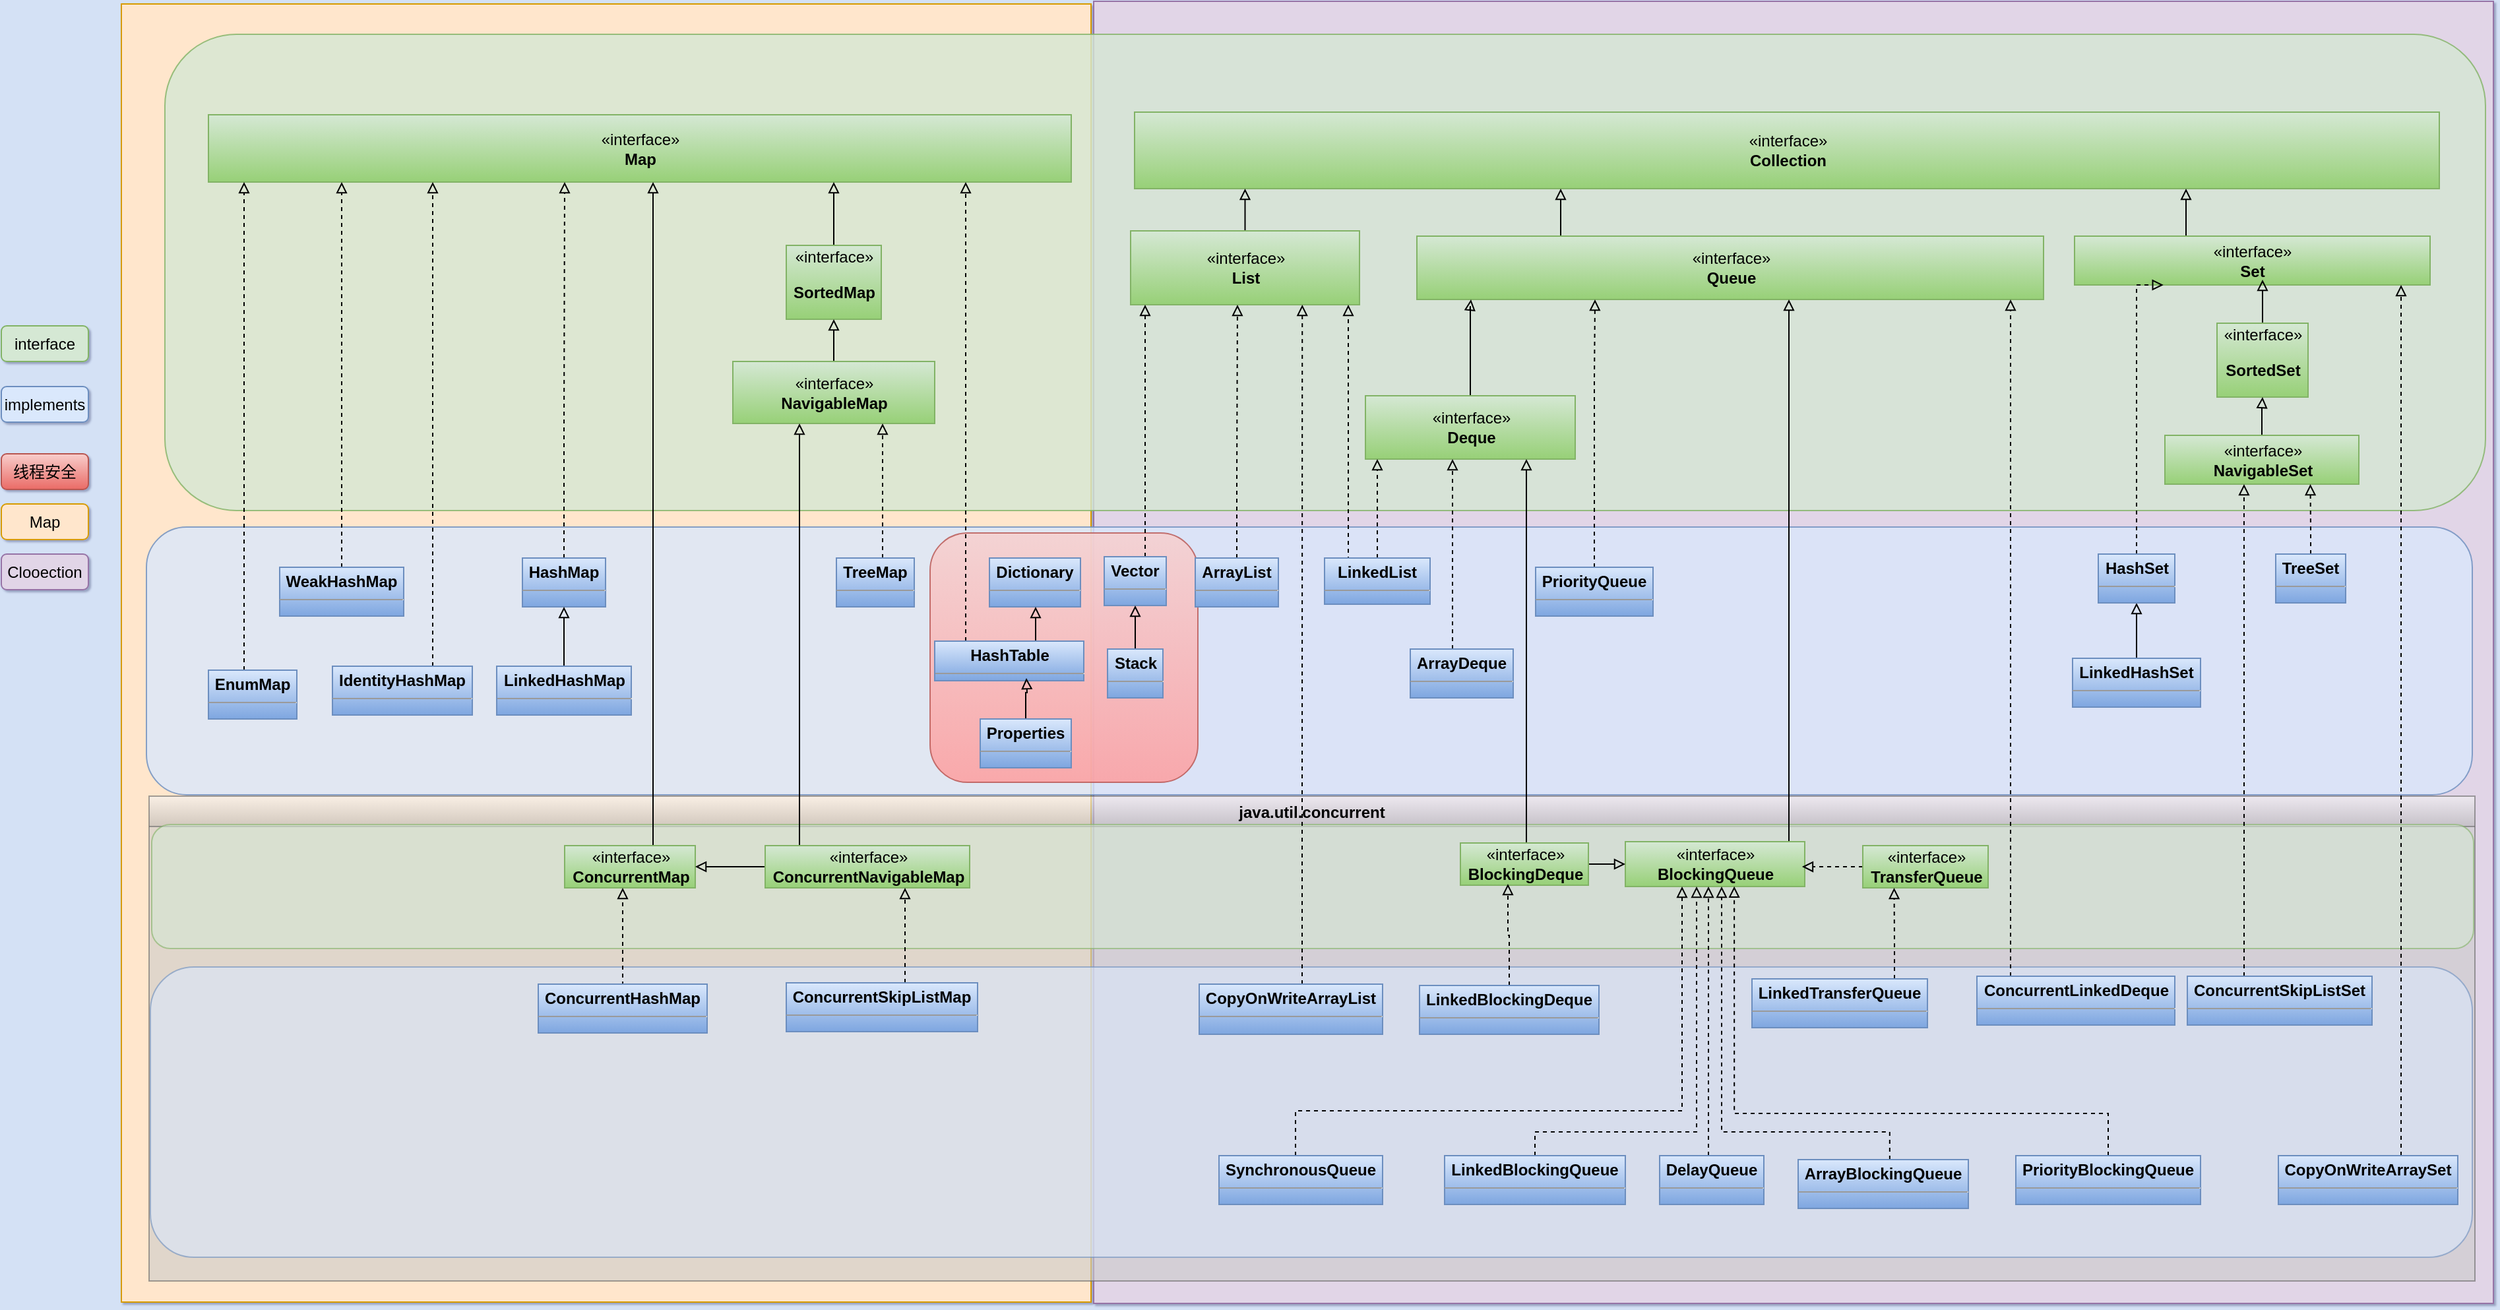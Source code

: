 <mxfile version="16.6.1" type="github"><diagram id="VrSSDM74dnKVVXML5b4d" name="Page-1"><mxGraphModel dx="3422" dy="1172" grid="0" gridSize="10" guides="1" tooltips="1" connect="1" arrows="1" fold="1" page="0" pageScale="1" pageWidth="827" pageHeight="1169" background="#D4E1F5" math="0" shadow="1"><root><mxCell id="0"/><mxCell id="1" parent="0"/><mxCell id="kZfI6gG1NEube_Pi-ytk-107" value="" style="rounded=0;whiteSpace=wrap;html=1;fillColor=#e1d5e7;strokeColor=#9673a6;" parent="1" vertex="1"><mxGeometry x="-898" y="-103" width="1061" height="987" as="geometry"/></mxCell><mxCell id="kZfI6gG1NEube_Pi-ytk-106" value="" style="rounded=0;whiteSpace=wrap;html=1;fillColor=#ffe6cc;strokeColor=#d79b00;" parent="1" vertex="1"><mxGeometry x="-1635" y="-101" width="735" height="984" as="geometry"/></mxCell><mxCell id="kZfI6gG1NEube_Pi-ytk-104" value="java.util.concurrent" style="swimlane;gradientColor=#b3b3b3;fillColor=#f5f5f5;strokeColor=#666666;swimlaneFillColor=#CCCCCC;opacity=60;" parent="1" vertex="1"><mxGeometry x="-1614" y="499.5" width="1763" height="367.5" as="geometry"/></mxCell><mxCell id="kZfI6gG1NEube_Pi-ytk-100" value="" style="rounded=1;whiteSpace=wrap;html=1;fillColor=#dae8fc;strokeColor=#6c8ebf;opacity=60;" parent="1" vertex="1"><mxGeometry x="-1613" y="629" width="1760" height="220" as="geometry"/></mxCell><mxCell id="kZfI6gG1NEube_Pi-ytk-96" value="" style="rounded=1;whiteSpace=wrap;html=1;fillColor=#dae8fc;strokeColor=#6c8ebf;opacity=80;" parent="1" vertex="1"><mxGeometry x="-1616" y="295.5" width="1763" height="203" as="geometry"/></mxCell><mxCell id="kZfI6gG1NEube_Pi-ytk-102" value="" style="rounded=1;whiteSpace=wrap;html=1;fillColor=#f8cecc;gradientColor=#FF9999;strokeColor=#b85450;opacity=80;" parent="1" vertex="1"><mxGeometry x="-1022" y="300" width="203" height="189" as="geometry"/></mxCell><mxCell id="kZfI6gG1NEube_Pi-ytk-99" value="" style="rounded=1;whiteSpace=wrap;html=1;fillColor=#d5e8d4;strokeColor=#82b366;opacity=60;" parent="1" vertex="1"><mxGeometry x="-1612" y="521" width="1760" height="94" as="geometry"/></mxCell><mxCell id="kZfI6gG1NEube_Pi-ytk-92" value="" style="rounded=1;whiteSpace=wrap;html=1;fillColor=#d5e8d4;strokeColor=#82b366;opacity=80;" parent="1" vertex="1"><mxGeometry x="-1602" y="-78" width="1759" height="361" as="geometry"/></mxCell><mxCell id="21BksYjA5v4trNzNnPNG-1" value="«interface»&lt;br&gt;&lt;b&gt;Collection&lt;br&gt;&lt;/b&gt;" style="html=1;fillColor=#d5e8d4;strokeColor=#82b366;gradientColor=#97d077;" parent="1" vertex="1"><mxGeometry x="-867" y="-19" width="989" height="58" as="geometry"/></mxCell><mxCell id="21BksYjA5v4trNzNnPNG-18" style="edgeStyle=orthogonalEdgeStyle;rounded=0;orthogonalLoop=1;jettySize=auto;html=1;fontFamily=Helvetica;fontColor=#007FFF;startArrow=none;startFill=0;endArrow=block;endFill=0;" parent="1" source="21BksYjA5v4trNzNnPNG-2" target="21BksYjA5v4trNzNnPNG-1" edge="1"><mxGeometry relative="1" as="geometry"><Array as="points"><mxPoint x="-783" y="63"/><mxPoint x="-783" y="63"/></Array></mxGeometry></mxCell><mxCell id="21BksYjA5v4trNzNnPNG-2" value="«interface»&lt;br&gt;&lt;b&gt;List&lt;br&gt;&lt;/b&gt;" style="html=1;fillColor=#d5e8d4;strokeColor=#82b366;gradientColor=#97d077;" parent="1" vertex="1"><mxGeometry x="-870" y="71" width="173.5" height="56" as="geometry"/></mxCell><mxCell id="21BksYjA5v4trNzNnPNG-17" style="edgeStyle=orthogonalEdgeStyle;rounded=0;orthogonalLoop=1;jettySize=auto;html=1;exitX=0.5;exitY=0;exitDx=0;exitDy=0;fontFamily=Helvetica;fontColor=#007FFF;startArrow=none;startFill=0;endArrow=block;endFill=0;" parent="1" source="21BksYjA5v4trNzNnPNG-3" target="21BksYjA5v4trNzNnPNG-1" edge="1"><mxGeometry relative="1" as="geometry"><mxPoint x="-490.818" y="37.364" as="targetPoint"/><Array as="points"><mxPoint x="-544" y="65"/><mxPoint x="-544" y="65"/></Array></mxGeometry></mxCell><mxCell id="21BksYjA5v4trNzNnPNG-3" value="«interface»&lt;br&gt;&lt;b&gt;Queue&lt;br&gt;&lt;/b&gt;" style="html=1;fillColor=#d5e8d4;strokeColor=#82b366;gradientColor=#97d077;" parent="1" vertex="1"><mxGeometry x="-653" y="75" width="475" height="48" as="geometry"/></mxCell><mxCell id="21BksYjA5v4trNzNnPNG-50" style="edgeStyle=orthogonalEdgeStyle;rounded=0;orthogonalLoop=1;jettySize=auto;html=1;fontFamily=Helvetica;fontColor=#007FFF;startArrow=none;startFill=0;endArrow=block;endFill=0;" parent="1" source="21BksYjA5v4trNzNnPNG-4" target="21BksYjA5v4trNzNnPNG-1" edge="1"><mxGeometry relative="1" as="geometry"><mxPoint x="-284" y="55.545" as="targetPoint"/><Array as="points"><mxPoint x="-70" y="54"/><mxPoint x="-70" y="54"/></Array></mxGeometry></mxCell><mxCell id="21BksYjA5v4trNzNnPNG-4" value="«interface»&lt;br&gt;&lt;b&gt;Set&lt;br&gt;&lt;/b&gt;" style="html=1;fillColor=#d5e8d4;strokeColor=#82b366;gradientColor=#97d077;" parent="1" vertex="1"><mxGeometry x="-154.5" y="75" width="269.5" height="37" as="geometry"/></mxCell><mxCell id="kZfI6gG1NEube_Pi-ytk-40" style="edgeStyle=orthogonalEdgeStyle;rounded=0;orthogonalLoop=1;jettySize=auto;html=1;endArrow=block;endFill=0;" parent="1" source="21BksYjA5v4trNzNnPNG-6" edge="1"><mxGeometry relative="1" as="geometry"><mxPoint x="-12" y="108" as="targetPoint"/><Array as="points"/></mxGeometry></mxCell><mxCell id="21BksYjA5v4trNzNnPNG-6" value="«interface»&lt;br&gt;&lt;pre style=&quot;font-size: 9pt&quot;&gt;&lt;font face=&quot;Helvetica&quot;&gt;&lt;b&gt;SortedSet&lt;/b&gt;&lt;/font&gt;&lt;/pre&gt;" style="html=1;fillColor=#d5e8d4;strokeColor=#82b366;gradientColor=#97d077;" parent="1" vertex="1"><mxGeometry x="-46.5" y="141" width="69" height="56" as="geometry"/></mxCell><mxCell id="21BksYjA5v4trNzNnPNG-19" style="edgeStyle=orthogonalEdgeStyle;rounded=0;orthogonalLoop=1;jettySize=auto;html=1;fontFamily=Helvetica;fontColor=#007FFF;startArrow=none;startFill=0;endArrow=block;endFill=0;" parent="1" source="21BksYjA5v4trNzNnPNG-7" target="21BksYjA5v4trNzNnPNG-6" edge="1"><mxGeometry relative="1" as="geometry"><mxPoint x="-14.5" y="268" as="targetPoint"/></mxGeometry></mxCell><mxCell id="21BksYjA5v4trNzNnPNG-7" value="«interface»&lt;br&gt;&lt;b&gt;NavigableSet&lt;/b&gt;" style="html=1;fillColor=#d5e8d4;strokeColor=#82b366;gradientColor=#97d077;" parent="1" vertex="1"><mxGeometry x="-86" y="226" width="147" height="37" as="geometry"/></mxCell><mxCell id="kZfI6gG1NEube_Pi-ytk-41" style="edgeStyle=orthogonalEdgeStyle;rounded=0;orthogonalLoop=1;jettySize=auto;html=1;endArrow=block;endFill=0;" parent="1" source="21BksYjA5v4trNzNnPNG-20" target="21BksYjA5v4trNzNnPNG-3" edge="1"><mxGeometry relative="1" as="geometry"><Array as="points"><mxPoint x="-612" y="128"/><mxPoint x="-612" y="128"/></Array></mxGeometry></mxCell><mxCell id="21BksYjA5v4trNzNnPNG-20" value="«interface»&lt;br&gt;&lt;b&gt;Deque&lt;/b&gt;" style="html=1;fillColor=#d5e8d4;strokeColor=#82b366;gradientColor=#97d077;" parent="1" vertex="1"><mxGeometry x="-692" y="196" width="159" height="48" as="geometry"/></mxCell><mxCell id="kZfI6gG1NEube_Pi-ytk-67" style="edgeStyle=orthogonalEdgeStyle;rounded=0;orthogonalLoop=1;jettySize=auto;html=1;endArrow=block;endFill=0;" parent="1" source="21BksYjA5v4trNzNnPNG-21" target="21BksYjA5v4trNzNnPNG-3" edge="1"><mxGeometry relative="1" as="geometry"><Array as="points"><mxPoint x="-371" y="231"/><mxPoint x="-371" y="231"/></Array></mxGeometry></mxCell><mxCell id="21BksYjA5v4trNzNnPNG-21" value="«interface»&lt;br&gt;&lt;b&gt;BlockingQueue&lt;/b&gt;" style="html=1;fillColor=#d5e8d4;strokeColor=#82b366;gradientColor=#97d077;" parent="1" vertex="1"><mxGeometry x="-495" y="534" width="136" height="34" as="geometry"/></mxCell><mxCell id="kZfI6gG1NEube_Pi-ytk-98" style="edgeStyle=orthogonalEdgeStyle;rounded=0;orthogonalLoop=1;jettySize=auto;html=1;dashed=1;endArrow=block;endFill=0;entryX=0.985;entryY=0.559;entryDx=0;entryDy=0;entryPerimeter=0;" parent="1" source="21BksYjA5v4trNzNnPNG-25" target="21BksYjA5v4trNzNnPNG-21" edge="1"><mxGeometry relative="1" as="geometry"><mxPoint x="-361" y="543" as="targetPoint"/><Array as="points"><mxPoint x="-327" y="553"/><mxPoint x="-327" y="553"/></Array></mxGeometry></mxCell><mxCell id="21BksYjA5v4trNzNnPNG-25" value="«interface»&lt;br&gt;&lt;b&gt;TransferQueue&lt;/b&gt;" style="html=1;fillColor=#d5e8d4;strokeColor=#82b366;gradientColor=#97d077;" parent="1" vertex="1"><mxGeometry x="-315" y="537" width="95" height="32" as="geometry"/></mxCell><mxCell id="kZfI6gG1NEube_Pi-ytk-38" style="edgeStyle=orthogonalEdgeStyle;rounded=0;orthogonalLoop=1;jettySize=auto;html=1;endArrow=block;endFill=0;exitX=0.5;exitY=0;exitDx=0;exitDy=0;" parent="1" source="21BksYjA5v4trNzNnPNG-27" target="21BksYjA5v4trNzNnPNG-20" edge="1"><mxGeometry relative="1" as="geometry"><Array as="points"><mxPoint x="-570" y="392"/><mxPoint x="-570" y="392"/></Array></mxGeometry></mxCell><mxCell id="kZfI6gG1NEube_Pi-ytk-57" style="edgeStyle=orthogonalEdgeStyle;rounded=0;orthogonalLoop=1;jettySize=auto;html=1;entryX=0;entryY=0.5;entryDx=0;entryDy=0;endArrow=block;endFill=0;" parent="1" source="21BksYjA5v4trNzNnPNG-27" target="21BksYjA5v4trNzNnPNG-21" edge="1"><mxGeometry relative="1" as="geometry"/></mxCell><mxCell id="21BksYjA5v4trNzNnPNG-27" value="«interface»&lt;br&gt;&lt;b&gt;BlockingDeque&lt;/b&gt;" style="html=1;fillColor=#d5e8d4;strokeColor=#82b366;gradientColor=#97d077;" parent="1" vertex="1"><mxGeometry x="-620" y="535" width="97" height="32" as="geometry"/></mxCell><mxCell id="21BksYjA5v4trNzNnPNG-30" value="«interface»&lt;br&gt;&lt;b&gt;Map&lt;br&gt;&lt;/b&gt;" style="html=1;fillColor=#d5e8d4;strokeColor=#82b366;gradientColor=#97d077;" parent="1" vertex="1"><mxGeometry x="-1569" y="-17" width="654" height="51" as="geometry"/></mxCell><mxCell id="21BksYjA5v4trNzNnPNG-34" style="edgeStyle=orthogonalEdgeStyle;rounded=0;orthogonalLoop=1;jettySize=auto;html=1;fontFamily=Helvetica;fontColor=#007FFF;startArrow=none;startFill=0;endArrow=block;endFill=0;" parent="1" source="21BksYjA5v4trNzNnPNG-31" target="21BksYjA5v4trNzNnPNG-30" edge="1"><mxGeometry relative="1" as="geometry"><mxPoint x="-1143" y="57" as="targetPoint"/><Array as="points"><mxPoint x="-1095" y="70"/><mxPoint x="-1095" y="70"/></Array></mxGeometry></mxCell><mxCell id="21BksYjA5v4trNzNnPNG-31" value="«interface»&lt;br&gt;&lt;pre style=&quot;font-size: 9pt&quot;&gt;&lt;font face=&quot;Helvetica&quot;&gt;&lt;b&gt;SortedMap&lt;/b&gt;&lt;/font&gt;&lt;/pre&gt;" style="html=1;fillColor=#d5e8d4;strokeColor=#82b366;gradientColor=#97d077;" parent="1" vertex="1"><mxGeometry x="-1131" y="82" width="72" height="56" as="geometry"/></mxCell><mxCell id="21BksYjA5v4trNzNnPNG-32" style="edgeStyle=orthogonalEdgeStyle;rounded=0;orthogonalLoop=1;jettySize=auto;html=1;fontFamily=Helvetica;fontColor=#007FFF;startArrow=none;startFill=0;endArrow=block;endFill=0;" parent="1" source="21BksYjA5v4trNzNnPNG-33" target="21BksYjA5v4trNzNnPNG-31" edge="1"><mxGeometry relative="1" as="geometry"><mxPoint x="-1054" y="140" as="targetPoint"/></mxGeometry></mxCell><mxCell id="21BksYjA5v4trNzNnPNG-33" value="«interface»&lt;br&gt;&lt;b&gt;NavigableMap&lt;/b&gt;" style="html=1;fillColor=#d5e8d4;strokeColor=#82b366;gradientColor=#97d077;" parent="1" vertex="1"><mxGeometry x="-1171.5" y="170" width="153" height="47" as="geometry"/></mxCell><mxCell id="kZfI6gG1NEube_Pi-ytk-36" style="edgeStyle=orthogonalEdgeStyle;rounded=0;orthogonalLoop=1;jettySize=auto;html=1;endArrow=block;endFill=0;" parent="1" source="21BksYjA5v4trNzNnPNG-35" target="21BksYjA5v4trNzNnPNG-30" edge="1"><mxGeometry relative="1" as="geometry"><Array as="points"><mxPoint x="-1232" y="292"/><mxPoint x="-1232" y="292"/></Array></mxGeometry></mxCell><mxCell id="21BksYjA5v4trNzNnPNG-35" value="«interface»&lt;br&gt;&lt;b&gt;ConcurrentMap&lt;/b&gt;" style="html=1;fillColor=#d5e8d4;strokeColor=#82b366;gradientColor=#97d077;" parent="1" vertex="1"><mxGeometry x="-1299" y="537" width="99" height="32" as="geometry"/></mxCell><mxCell id="21BksYjA5v4trNzNnPNG-38" style="edgeStyle=orthogonalEdgeStyle;rounded=0;orthogonalLoop=1;jettySize=auto;html=1;fontFamily=Helvetica;fontColor=#007FFF;startArrow=none;startFill=0;endArrow=block;endFill=0;" parent="1" source="21BksYjA5v4trNzNnPNG-36" target="21BksYjA5v4trNzNnPNG-35" edge="1"><mxGeometry relative="1" as="geometry"/></mxCell><mxCell id="21BksYjA5v4trNzNnPNG-42" style="edgeStyle=orthogonalEdgeStyle;rounded=0;orthogonalLoop=1;jettySize=auto;html=1;fontFamily=Helvetica;fontColor=#007FFF;startArrow=none;startFill=0;endArrow=block;endFill=0;" parent="1" source="21BksYjA5v4trNzNnPNG-36" target="21BksYjA5v4trNzNnPNG-33" edge="1"><mxGeometry relative="1" as="geometry"><mxPoint x="-1139" y="466" as="targetPoint"/><Array as="points"><mxPoint x="-1121" y="378"/><mxPoint x="-1121" y="378"/></Array></mxGeometry></mxCell><mxCell id="21BksYjA5v4trNzNnPNG-36" value="«interface»&lt;br&gt;&lt;b&gt;ConcurrentNavigableMap&lt;/b&gt;" style="html=1;fillColor=#d5e8d4;strokeColor=#82b366;gradientColor=#97d077;" parent="1" vertex="1"><mxGeometry x="-1147" y="537" width="155" height="32" as="geometry"/></mxCell><mxCell id="21BksYjA5v4trNzNnPNG-44" value="interface" style="rounded=1;whiteSpace=wrap;html=1;labelBackgroundColor=none;fontFamily=Helvetica;fillColor=#d5e8d4;strokeColor=#82b366;" parent="1" vertex="1"><mxGeometry x="-1726" y="143" width="66" height="27" as="geometry"/></mxCell><mxCell id="21BksYjA5v4trNzNnPNG-54" style="edgeStyle=orthogonalEdgeStyle;rounded=0;orthogonalLoop=1;jettySize=auto;html=1;fontFamily=Helvetica;fontColor=#007FFF;startArrow=none;startFill=0;endArrow=block;endFill=0;dashed=1;entryX=0.75;entryY=1;entryDx=0;entryDy=0;" parent="1" source="21BksYjA5v4trNzNnPNG-47" target="21BksYjA5v4trNzNnPNG-7" edge="1"><mxGeometry relative="1" as="geometry"><mxPoint x="27" y="285" as="targetPoint"/><Array as="points"><mxPoint x="24" y="298"/><mxPoint x="24" y="298"/></Array></mxGeometry></mxCell><mxCell id="21BksYjA5v4trNzNnPNG-47" value="&lt;p style=&quot;margin: 0px ; margin-top: 4px ; text-align: center&quot;&gt;&lt;b&gt;TreeSet&lt;/b&gt;&lt;/p&gt;&lt;hr size=&quot;1&quot;&gt;&lt;div style=&quot;height: 2px&quot;&gt;&lt;/div&gt;" style="verticalAlign=top;align=left;overflow=fill;fontSize=12;fontFamily=Helvetica;html=1;labelBackgroundColor=none;fillColor=#dae8fc;gradientColor=#7ea6e0;strokeColor=#6c8ebf;" parent="1" vertex="1"><mxGeometry x="-2" y="316" width="53" height="37" as="geometry"/></mxCell><mxCell id="21BksYjA5v4trNzNnPNG-48" value="implements" style="rounded=1;whiteSpace=wrap;html=1;labelBackgroundColor=none;fontFamily=Helvetica;fillColor=#dae8fc;strokeColor=#6c8ebf;" parent="1" vertex="1"><mxGeometry x="-1726" y="189" width="66" height="27" as="geometry"/></mxCell><mxCell id="21BksYjA5v4trNzNnPNG-57" style="edgeStyle=orthogonalEdgeStyle;rounded=0;orthogonalLoop=1;jettySize=auto;html=1;entryX=0.5;entryY=1;entryDx=0;entryDy=0;fontFamily=Helvetica;fontColor=#007FFF;startArrow=none;startFill=0;endArrow=block;endFill=0;" parent="1" source="21BksYjA5v4trNzNnPNG-52" target="21BksYjA5v4trNzNnPNG-53" edge="1"><mxGeometry relative="1" as="geometry"/></mxCell><mxCell id="21BksYjA5v4trNzNnPNG-52" value="&lt;p style=&quot;margin: 0px ; margin-top: 4px ; text-align: center&quot;&gt;&lt;b&gt;LinkedHashSet&lt;/b&gt;&lt;br&gt;&lt;/p&gt;&lt;hr size=&quot;1&quot;&gt;&lt;div style=&quot;height: 2px&quot;&gt;&lt;/div&gt;" style="verticalAlign=top;align=left;overflow=fill;fontSize=12;fontFamily=Helvetica;html=1;labelBackgroundColor=none;fillColor=#dae8fc;gradientColor=#7ea6e0;strokeColor=#6c8ebf;" parent="1" vertex="1"><mxGeometry x="-156" y="395" width="97" height="37" as="geometry"/></mxCell><mxCell id="21BksYjA5v4trNzNnPNG-55" style="edgeStyle=orthogonalEdgeStyle;rounded=0;orthogonalLoop=1;jettySize=auto;html=1;entryX=0.25;entryY=1;entryDx=0;entryDy=0;fontFamily=Helvetica;fontColor=#007FFF;startArrow=none;startFill=0;endArrow=block;endFill=0;dashed=1;" parent="1" source="21BksYjA5v4trNzNnPNG-53" target="21BksYjA5v4trNzNnPNG-4" edge="1"><mxGeometry relative="1" as="geometry"><Array as="points"><mxPoint x="-107" y="112"/></Array></mxGeometry></mxCell><mxCell id="21BksYjA5v4trNzNnPNG-53" value="&lt;p style=&quot;margin: 0px ; margin-top: 4px ; text-align: center&quot;&gt;&lt;b&gt;HashSet&lt;/b&gt;&lt;/p&gt;&lt;hr size=&quot;1&quot;&gt;&lt;div style=&quot;height: 2px&quot;&gt;&lt;/div&gt;" style="verticalAlign=top;align=left;overflow=fill;fontSize=12;fontFamily=Helvetica;html=1;labelBackgroundColor=none;fillColor=#dae8fc;gradientColor=#7ea6e0;strokeColor=#6c8ebf;" parent="1" vertex="1"><mxGeometry x="-136.5" y="316" width="58" height="37" as="geometry"/></mxCell><mxCell id="kZfI6gG1NEube_Pi-ytk-1" style="edgeStyle=orthogonalEdgeStyle;rounded=0;orthogonalLoop=1;jettySize=auto;html=1;endArrow=block;endFill=0;dashed=1;" parent="1" source="21BksYjA5v4trNzNnPNG-58" target="21BksYjA5v4trNzNnPNG-2" edge="1"><mxGeometry relative="1" as="geometry"><mxPoint x="-774" y="197" as="targetPoint"/><Array as="points"><mxPoint x="-789" y="262"/><mxPoint x="-789" y="262"/></Array></mxGeometry></mxCell><mxCell id="21BksYjA5v4trNzNnPNG-58" value="&lt;p style=&quot;margin: 0px ; margin-top: 4px ; text-align: center&quot;&gt;&lt;b&gt;ArrayList&lt;/b&gt;&lt;/p&gt;&lt;hr size=&quot;1&quot;&gt;&lt;div style=&quot;height: 2px&quot;&gt;&lt;/div&gt;" style="verticalAlign=top;align=left;overflow=fill;fontSize=12;fontFamily=Helvetica;html=1;labelBackgroundColor=none;fillColor=#dae8fc;gradientColor=#7ea6e0;strokeColor=#6c8ebf;" parent="1" vertex="1"><mxGeometry x="-821" y="319" width="63" height="37" as="geometry"/></mxCell><mxCell id="kZfI6gG1NEube_Pi-ytk-2" style="edgeStyle=orthogonalEdgeStyle;rounded=0;orthogonalLoop=1;jettySize=auto;html=1;dashed=1;endArrow=block;endFill=0;exitX=0.25;exitY=0;exitDx=0;exitDy=0;" parent="1" source="21BksYjA5v4trNzNnPNG-59" target="21BksYjA5v4trNzNnPNG-2" edge="1"><mxGeometry relative="1" as="geometry"><Array as="points"><mxPoint x="-705" y="228"/><mxPoint x="-705" y="228"/></Array></mxGeometry></mxCell><mxCell id="kZfI6gG1NEube_Pi-ytk-3" style="edgeStyle=orthogonalEdgeStyle;rounded=0;orthogonalLoop=1;jettySize=auto;html=1;dashed=1;endArrow=block;endFill=0;" parent="1" source="21BksYjA5v4trNzNnPNG-59" target="21BksYjA5v4trNzNnPNG-20" edge="1"><mxGeometry relative="1" as="geometry"><Array as="points"><mxPoint x="-670" y="325"/><mxPoint x="-670" y="325"/></Array></mxGeometry></mxCell><mxCell id="21BksYjA5v4trNzNnPNG-59" value="&lt;p style=&quot;margin: 0px ; margin-top: 4px ; text-align: center&quot;&gt;&lt;b&gt;LinkedList&lt;/b&gt;&lt;/p&gt;&lt;hr size=&quot;1&quot;&gt;&lt;div style=&quot;height: 2px&quot;&gt;&lt;/div&gt;" style="verticalAlign=top;align=left;overflow=fill;fontSize=12;fontFamily=Helvetica;html=1;labelBackgroundColor=none;fillColor=#dae8fc;gradientColor=#7ea6e0;strokeColor=#6c8ebf;" parent="1" vertex="1"><mxGeometry x="-723" y="319" width="80" height="35" as="geometry"/></mxCell><mxCell id="kZfI6gG1NEube_Pi-ytk-37" style="edgeStyle=orthogonalEdgeStyle;rounded=0;orthogonalLoop=1;jettySize=auto;html=1;endArrow=block;endFill=0;dashed=1;" parent="1" source="kZfI6gG1NEube_Pi-ytk-4" target="21BksYjA5v4trNzNnPNG-20" edge="1"><mxGeometry relative="1" as="geometry"><Array as="points"><mxPoint x="-626" y="347"/><mxPoint x="-626" y="347"/></Array></mxGeometry></mxCell><mxCell id="kZfI6gG1NEube_Pi-ytk-4" value="&lt;p style=&quot;margin: 0px ; margin-top: 4px ; text-align: center&quot;&gt;&lt;b&gt;ArrayDeque&lt;/b&gt;&lt;/p&gt;&lt;hr size=&quot;1&quot;&gt;&lt;div style=&quot;height: 2px&quot;&gt;&lt;/div&gt;" style="verticalAlign=top;align=left;overflow=fill;fontSize=12;fontFamily=Helvetica;html=1;labelBackgroundColor=none;fillColor=#dae8fc;gradientColor=#7ea6e0;strokeColor=#6c8ebf;" parent="1" vertex="1"><mxGeometry x="-658" y="388" width="78" height="37" as="geometry"/></mxCell><mxCell id="kZfI6gG1NEube_Pi-ytk-42" style="edgeStyle=orthogonalEdgeStyle;rounded=0;orthogonalLoop=1;jettySize=auto;html=1;endArrow=block;endFill=0;dashed=1;" parent="1" source="kZfI6gG1NEube_Pi-ytk-5" target="21BksYjA5v4trNzNnPNG-3" edge="1"><mxGeometry relative="1" as="geometry"><mxPoint x="-495" y="302" as="targetPoint"/><Array as="points"><mxPoint x="-518" y="184"/><mxPoint x="-518" y="184"/></Array></mxGeometry></mxCell><mxCell id="kZfI6gG1NEube_Pi-ytk-5" value="&lt;p style=&quot;margin: 0px ; margin-top: 4px ; text-align: center&quot;&gt;&lt;b&gt;PriorityQueue&lt;/b&gt;&lt;br&gt;&lt;/p&gt;&lt;hr size=&quot;1&quot;&gt;&lt;div style=&quot;height: 2px&quot;&gt;&lt;/div&gt;" style="verticalAlign=top;align=left;overflow=fill;fontSize=12;fontFamily=Helvetica;html=1;labelBackgroundColor=none;fillColor=#dae8fc;gradientColor=#7ea6e0;strokeColor=#6c8ebf;" parent="1" vertex="1"><mxGeometry x="-563" y="326" width="89" height="37" as="geometry"/></mxCell><mxCell id="kZfI6gG1NEube_Pi-ytk-18" style="edgeStyle=orthogonalEdgeStyle;rounded=0;orthogonalLoop=1;jettySize=auto;html=1;dashed=1;endArrow=block;endFill=0;" parent="1" source="kZfI6gG1NEube_Pi-ytk-8" target="21BksYjA5v4trNzNnPNG-30" edge="1"><mxGeometry relative="1" as="geometry"><Array as="points"><mxPoint x="-1299" y="223"/><mxPoint x="-1299" y="223"/></Array></mxGeometry></mxCell><mxCell id="kZfI6gG1NEube_Pi-ytk-8" value="&lt;p style=&quot;margin: 0px ; margin-top: 4px ; text-align: center&quot;&gt;&lt;b&gt;HashMap&lt;/b&gt;&lt;/p&gt;&lt;hr size=&quot;1&quot;&gt;&lt;div style=&quot;height: 2px&quot;&gt;&lt;/div&gt;" style="verticalAlign=top;align=left;overflow=fill;fontSize=12;fontFamily=Helvetica;html=1;labelBackgroundColor=none;fillColor=#dae8fc;gradientColor=#7ea6e0;strokeColor=#6c8ebf;" parent="1" vertex="1"><mxGeometry x="-1331" y="319" width="63" height="37" as="geometry"/></mxCell><mxCell id="kZfI6gG1NEube_Pi-ytk-13" style="edgeStyle=orthogonalEdgeStyle;rounded=0;orthogonalLoop=1;jettySize=auto;html=1;endArrow=block;endFill=0;dashed=1;" parent="1" source="kZfI6gG1NEube_Pi-ytk-9" target="21BksYjA5v4trNzNnPNG-33" edge="1"><mxGeometry relative="1" as="geometry"><Array as="points"><mxPoint x="-1058" y="290"/><mxPoint x="-1058" y="290"/></Array></mxGeometry></mxCell><mxCell id="kZfI6gG1NEube_Pi-ytk-9" value="&lt;p style=&quot;margin: 0px ; margin-top: 4px ; text-align: center&quot;&gt;&lt;b&gt;TreeMap&lt;/b&gt;&lt;/p&gt;&lt;hr size=&quot;1&quot;&gt;&lt;div style=&quot;height: 2px&quot;&gt;&lt;/div&gt;" style="verticalAlign=top;align=left;overflow=fill;fontSize=12;fontFamily=Helvetica;html=1;labelBackgroundColor=none;fillColor=#dae8fc;gradientColor=#7ea6e0;strokeColor=#6c8ebf;" parent="1" vertex="1"><mxGeometry x="-1093" y="319" width="59" height="37" as="geometry"/></mxCell><mxCell id="kZfI6gG1NEube_Pi-ytk-12" style="edgeStyle=orthogonalEdgeStyle;rounded=0;orthogonalLoop=1;jettySize=auto;html=1;entryX=0.5;entryY=1;entryDx=0;entryDy=0;endArrow=block;endFill=0;" parent="1" source="kZfI6gG1NEube_Pi-ytk-10" target="kZfI6gG1NEube_Pi-ytk-8" edge="1"><mxGeometry relative="1" as="geometry"/></mxCell><mxCell id="kZfI6gG1NEube_Pi-ytk-10" value="&lt;p style=&quot;margin: 0px ; margin-top: 4px ; text-align: center&quot;&gt;&lt;b&gt;LinkedHashMap&lt;/b&gt;&lt;/p&gt;&lt;hr size=&quot;1&quot;&gt;&lt;div style=&quot;height: 2px&quot;&gt;&lt;/div&gt;" style="verticalAlign=top;align=left;overflow=fill;fontSize=12;fontFamily=Helvetica;html=1;labelBackgroundColor=none;fillColor=#dae8fc;gradientColor=#7ea6e0;strokeColor=#6c8ebf;" parent="1" vertex="1"><mxGeometry x="-1350.5" y="401" width="102" height="37" as="geometry"/></mxCell><mxCell id="kZfI6gG1NEube_Pi-ytk-34" style="edgeStyle=orthogonalEdgeStyle;rounded=0;orthogonalLoop=1;jettySize=auto;html=1;dashed=1;endArrow=block;endFill=0;" parent="1" source="kZfI6gG1NEube_Pi-ytk-14" target="21BksYjA5v4trNzNnPNG-30" edge="1"><mxGeometry relative="1" as="geometry"><mxPoint x="-1514" y="51" as="targetPoint"/><Array as="points"><mxPoint x="-1468" y="193"/><mxPoint x="-1468" y="193"/></Array></mxGeometry></mxCell><mxCell id="kZfI6gG1NEube_Pi-ytk-14" value="&lt;p style=&quot;margin: 0px ; margin-top: 4px ; text-align: center&quot;&gt;&lt;b&gt;WeakHashMap&lt;/b&gt;&lt;/p&gt;&lt;hr size=&quot;1&quot;&gt;&lt;div style=&quot;height: 2px&quot;&gt;&lt;/div&gt;" style="verticalAlign=top;align=left;overflow=fill;fontSize=12;fontFamily=Helvetica;html=1;labelBackgroundColor=none;fillColor=#dae8fc;gradientColor=#7ea6e0;strokeColor=#6c8ebf;" parent="1" vertex="1"><mxGeometry x="-1515" y="326" width="94" height="37" as="geometry"/></mxCell><mxCell id="kZfI6gG1NEube_Pi-ytk-35" style="edgeStyle=orthogonalEdgeStyle;rounded=0;orthogonalLoop=1;jettySize=auto;html=1;dashed=1;endArrow=block;endFill=0;" parent="1" source="kZfI6gG1NEube_Pi-ytk-16" target="21BksYjA5v4trNzNnPNG-30" edge="1"><mxGeometry relative="1" as="geometry"><mxPoint x="-1367" y="89" as="targetPoint"/><Array as="points"><mxPoint x="-1399" y="120"/><mxPoint x="-1399" y="120"/></Array></mxGeometry></mxCell><mxCell id="kZfI6gG1NEube_Pi-ytk-16" value="&lt;p style=&quot;margin: 0px ; margin-top: 4px ; text-align: center&quot;&gt;&lt;b&gt;IdentityHashMap&lt;/b&gt;&lt;br&gt;&lt;/p&gt;&lt;hr size=&quot;1&quot;&gt;&lt;div style=&quot;height: 2px&quot;&gt;&lt;/div&gt;" style="verticalAlign=top;align=left;overflow=fill;fontSize=12;fontFamily=Helvetica;html=1;labelBackgroundColor=none;fillColor=#dae8fc;gradientColor=#7ea6e0;strokeColor=#6c8ebf;" parent="1" vertex="1"><mxGeometry x="-1475" y="401" width="106" height="37" as="geometry"/></mxCell><mxCell id="kZfI6gG1NEube_Pi-ytk-33" style="edgeStyle=orthogonalEdgeStyle;rounded=0;orthogonalLoop=1;jettySize=auto;html=1;dashed=1;endArrow=block;endFill=0;" parent="1" source="kZfI6gG1NEube_Pi-ytk-17" target="21BksYjA5v4trNzNnPNG-30" edge="1"><mxGeometry relative="1" as="geometry"><Array as="points"><mxPoint x="-1542" y="287"/><mxPoint x="-1542" y="287"/></Array></mxGeometry></mxCell><mxCell id="kZfI6gG1NEube_Pi-ytk-17" value="&lt;p style=&quot;margin: 0px ; margin-top: 4px ; text-align: center&quot;&gt;&lt;b&gt;EnumMap&lt;/b&gt;&lt;br&gt;&lt;/p&gt;&lt;hr size=&quot;1&quot;&gt;&lt;div style=&quot;height: 2px&quot;&gt;&lt;/div&gt;" style="verticalAlign=top;align=left;overflow=fill;fontSize=12;fontFamily=Helvetica;html=1;labelBackgroundColor=none;fillColor=#dae8fc;gradientColor=#7ea6e0;strokeColor=#6c8ebf;" parent="1" vertex="1"><mxGeometry x="-1569" y="404" width="67" height="37" as="geometry"/></mxCell><mxCell id="kZfI6gG1NEube_Pi-ytk-24" style="edgeStyle=orthogonalEdgeStyle;rounded=0;orthogonalLoop=1;jettySize=auto;html=1;dashed=1;endArrow=block;endFill=0;" parent="1" source="kZfI6gG1NEube_Pi-ytk-22" target="21BksYjA5v4trNzNnPNG-2" edge="1"><mxGeometry relative="1" as="geometry"><mxPoint x="-876" y="215" as="targetPoint"/><Array as="points"><mxPoint x="-859" y="236"/><mxPoint x="-859" y="236"/></Array></mxGeometry></mxCell><mxCell id="kZfI6gG1NEube_Pi-ytk-22" value="&lt;p style=&quot;margin: 0px ; margin-top: 4px ; text-align: center&quot;&gt;&lt;b&gt;Vector&lt;/b&gt;&lt;/p&gt;&lt;hr size=&quot;1&quot;&gt;&lt;div style=&quot;height: 2px&quot;&gt;&lt;/div&gt;" style="verticalAlign=top;align=left;overflow=fill;fontSize=12;fontFamily=Helvetica;html=1;labelBackgroundColor=none;fillColor=#dae8fc;gradientColor=#7ea6e0;strokeColor=#6c8ebf;" parent="1" vertex="1"><mxGeometry x="-890" y="318" width="47" height="37" as="geometry"/></mxCell><mxCell id="kZfI6gG1NEube_Pi-ytk-25" style="edgeStyle=orthogonalEdgeStyle;rounded=0;orthogonalLoop=1;jettySize=auto;html=1;entryX=0.5;entryY=1;entryDx=0;entryDy=0;endArrow=block;endFill=0;" parent="1" source="kZfI6gG1NEube_Pi-ytk-23" target="kZfI6gG1NEube_Pi-ytk-22" edge="1"><mxGeometry relative="1" as="geometry"/></mxCell><mxCell id="kZfI6gG1NEube_Pi-ytk-23" value="&lt;p style=&quot;margin: 0px ; margin-top: 4px ; text-align: center&quot;&gt;&lt;b&gt;Stack&lt;/b&gt;&lt;/p&gt;&lt;hr size=&quot;1&quot;&gt;&lt;div style=&quot;height: 2px&quot;&gt;&lt;/div&gt;" style="verticalAlign=top;align=left;overflow=fill;fontSize=12;fontFamily=Helvetica;html=1;labelBackgroundColor=none;fillColor=#dae8fc;gradientColor=#7ea6e0;strokeColor=#6c8ebf;" parent="1" vertex="1"><mxGeometry x="-887.5" y="388" width="42" height="37" as="geometry"/></mxCell><mxCell id="kZfI6gG1NEube_Pi-ytk-26" value="&lt;p style=&quot;margin: 0px ; margin-top: 4px ; text-align: center&quot;&gt;&lt;b&gt;Dictionary&lt;/b&gt;&lt;br&gt;&lt;/p&gt;&lt;hr size=&quot;1&quot;&gt;&lt;div style=&quot;height: 2px&quot;&gt;&lt;/div&gt;" style="verticalAlign=top;align=left;overflow=fill;fontSize=12;fontFamily=Helvetica;html=1;labelBackgroundColor=none;fillColor=#dae8fc;gradientColor=#7ea6e0;strokeColor=#6c8ebf;" parent="1" vertex="1"><mxGeometry x="-977" y="319" width="69" height="37" as="geometry"/></mxCell><mxCell id="kZfI6gG1NEube_Pi-ytk-30" style="edgeStyle=orthogonalEdgeStyle;rounded=0;orthogonalLoop=1;jettySize=auto;html=1;endArrow=block;endFill=0;" parent="1" source="kZfI6gG1NEube_Pi-ytk-27" target="kZfI6gG1NEube_Pi-ytk-26" edge="1"><mxGeometry relative="1" as="geometry"><Array as="points"><mxPoint x="-942" y="367"/><mxPoint x="-942" y="367"/></Array></mxGeometry></mxCell><mxCell id="kZfI6gG1NEube_Pi-ytk-31" style="edgeStyle=orthogonalEdgeStyle;rounded=0;orthogonalLoop=1;jettySize=auto;html=1;endArrow=block;endFill=0;dashed=1;" parent="1" source="kZfI6gG1NEube_Pi-ytk-27" target="21BksYjA5v4trNzNnPNG-30" edge="1"><mxGeometry relative="1" as="geometry"><Array as="points"><mxPoint x="-995" y="239"/><mxPoint x="-995" y="239"/></Array></mxGeometry></mxCell><mxCell id="kZfI6gG1NEube_Pi-ytk-27" value="&lt;p style=&quot;margin: 0px ; margin-top: 4px ; text-align: center&quot;&gt;&lt;b&gt;HashTable&lt;/b&gt;&lt;/p&gt;&lt;hr size=&quot;1&quot;&gt;&lt;div style=&quot;height: 2px&quot;&gt;&lt;/div&gt;" style="verticalAlign=top;align=left;overflow=fill;fontSize=12;fontFamily=Helvetica;html=1;labelBackgroundColor=none;fillColor=#dae8fc;gradientColor=#7ea6e0;strokeColor=#6c8ebf;" parent="1" vertex="1"><mxGeometry x="-1018.5" y="382" width="113" height="30" as="geometry"/></mxCell><mxCell id="kZfI6gG1NEube_Pi-ytk-60" style="edgeStyle=orthogonalEdgeStyle;rounded=0;orthogonalLoop=1;jettySize=auto;html=1;dashed=1;endArrow=block;endFill=0;" parent="1" edge="1"><mxGeometry relative="1" as="geometry"><mxPoint x="-1255" y="649" as="sourcePoint"/><mxPoint x="-1255" y="569" as="targetPoint"/><Array as="points"><mxPoint x="-1255" y="615"/><mxPoint x="-1255" y="615"/></Array></mxGeometry></mxCell><mxCell id="kZfI6gG1NEube_Pi-ytk-43" value="&lt;p style=&quot;margin: 0px ; margin-top: 4px ; text-align: center&quot;&gt;&lt;b&gt;ConcurrentHashMap&lt;/b&gt;&lt;br&gt;&lt;/p&gt;&lt;hr size=&quot;1&quot;&gt;&lt;div style=&quot;height: 2px&quot;&gt;&lt;/div&gt;" style="verticalAlign=top;align=left;overflow=fill;fontSize=12;fontFamily=Helvetica;html=1;labelBackgroundColor=none;fillColor=#dae8fc;gradientColor=#7ea6e0;strokeColor=#6c8ebf;" parent="1" vertex="1"><mxGeometry x="-1319" y="642" width="128" height="37" as="geometry"/></mxCell><mxCell id="kZfI6gG1NEube_Pi-ytk-61" style="edgeStyle=orthogonalEdgeStyle;rounded=0;orthogonalLoop=1;jettySize=auto;html=1;dashed=1;endArrow=block;endFill=0;" parent="1" source="kZfI6gG1NEube_Pi-ytk-44" target="21BksYjA5v4trNzNnPNG-36" edge="1"><mxGeometry relative="1" as="geometry"><Array as="points"><mxPoint x="-1041" y="584"/><mxPoint x="-1041" y="584"/></Array></mxGeometry></mxCell><mxCell id="kZfI6gG1NEube_Pi-ytk-44" value="&lt;p style=&quot;margin: 0px ; margin-top: 4px ; text-align: center&quot;&gt;&lt;b&gt;ConcurrentSkipListMap&lt;/b&gt;&lt;br&gt;&lt;/p&gt;&lt;hr size=&quot;1&quot;&gt;&lt;div style=&quot;height: 2px&quot;&gt;&lt;/div&gt;" style="verticalAlign=top;align=left;overflow=fill;fontSize=12;fontFamily=Helvetica;html=1;labelBackgroundColor=none;fillColor=#dae8fc;gradientColor=#7ea6e0;strokeColor=#6c8ebf;" parent="1" vertex="1"><mxGeometry x="-1131" y="641" width="145" height="37" as="geometry"/></mxCell><mxCell id="kZfI6gG1NEube_Pi-ytk-63" style="edgeStyle=orthogonalEdgeStyle;rounded=0;orthogonalLoop=1;jettySize=auto;html=1;dashed=1;endArrow=block;endFill=0;entryX=0.25;entryY=1;entryDx=0;entryDy=0;" parent="1" source="kZfI6gG1NEube_Pi-ytk-46" target="21BksYjA5v4trNzNnPNG-25" edge="1"><mxGeometry relative="1" as="geometry"><mxPoint x="-287" y="584" as="targetPoint"/><Array as="points"><mxPoint x="-291" y="610"/><mxPoint x="-291" y="610"/></Array></mxGeometry></mxCell><mxCell id="kZfI6gG1NEube_Pi-ytk-46" value="&lt;p style=&quot;margin: 0px ; margin-top: 4px ; text-align: center&quot;&gt;&lt;b&gt;LinkedTransferQueue&lt;/b&gt;&lt;br&gt;&lt;/p&gt;&lt;hr size=&quot;1&quot;&gt;&lt;div style=&quot;height: 2px&quot;&gt;&lt;/div&gt;" style="verticalAlign=top;align=left;overflow=fill;fontSize=12;fontFamily=Helvetica;html=1;labelBackgroundColor=none;fillColor=#dae8fc;gradientColor=#7ea6e0;strokeColor=#6c8ebf;" parent="1" vertex="1"><mxGeometry x="-399" y="638" width="133" height="37" as="geometry"/></mxCell><mxCell id="kZfI6gG1NEube_Pi-ytk-90" style="edgeStyle=orthogonalEdgeStyle;rounded=0;orthogonalLoop=1;jettySize=auto;html=1;exitX=0.5;exitY=0;exitDx=0;exitDy=0;entryX=0.607;entryY=0.996;entryDx=0;entryDy=0;entryPerimeter=0;dashed=1;endArrow=block;endFill=0;" parent="1" source="kZfI6gG1NEube_Pi-ytk-47" target="21BksYjA5v4trNzNnPNG-21" edge="1"><mxGeometry relative="1" as="geometry"><Array as="points"><mxPoint x="-129" y="740"/><mxPoint x="-412" y="740"/></Array></mxGeometry></mxCell><mxCell id="kZfI6gG1NEube_Pi-ytk-47" value="&lt;p style=&quot;margin: 0px ; margin-top: 4px ; text-align: center&quot;&gt;&lt;b&gt;PriorityBlockingQueue&lt;/b&gt;&lt;br&gt;&lt;/p&gt;&lt;hr size=&quot;1&quot;&gt;&lt;div style=&quot;height: 2px&quot;&gt;&lt;/div&gt;" style="verticalAlign=top;align=left;overflow=fill;fontSize=12;fontFamily=Helvetica;html=1;labelBackgroundColor=none;fillColor=#dae8fc;gradientColor=#7ea6e0;strokeColor=#6c8ebf;" parent="1" vertex="1"><mxGeometry x="-199" y="772" width="140" height="37" as="geometry"/></mxCell><mxCell id="kZfI6gG1NEube_Pi-ytk-68" style="edgeStyle=orthogonalEdgeStyle;rounded=0;orthogonalLoop=1;jettySize=auto;html=1;dashed=1;endArrow=block;endFill=0;" parent="1" source="kZfI6gG1NEube_Pi-ytk-48" target="21BksYjA5v4trNzNnPNG-4" edge="1"><mxGeometry relative="1" as="geometry"><Array as="points"><mxPoint x="93" y="596"/><mxPoint x="93" y="596"/></Array></mxGeometry></mxCell><mxCell id="kZfI6gG1NEube_Pi-ytk-48" value="&lt;p style=&quot;margin: 0px ; margin-top: 4px ; text-align: center&quot;&gt;&lt;b&gt;CopyOnWriteArraySet&lt;/b&gt;&lt;/p&gt;&lt;hr size=&quot;1&quot;&gt;&lt;div style=&quot;height: 2px&quot;&gt;&lt;/div&gt;" style="verticalAlign=top;align=left;overflow=fill;fontSize=12;fontFamily=Helvetica;html=1;labelBackgroundColor=none;fillColor=#dae8fc;gradientColor=#7ea6e0;strokeColor=#6c8ebf;" parent="1" vertex="1"><mxGeometry y="772" width="136" height="37" as="geometry"/></mxCell><mxCell id="kZfI6gG1NEube_Pi-ytk-69" style="edgeStyle=orthogonalEdgeStyle;rounded=0;orthogonalLoop=1;jettySize=auto;html=1;dashed=1;endArrow=block;endFill=0;entryX=0.408;entryY=1;entryDx=0;entryDy=0;entryPerimeter=0;" parent="1" source="kZfI6gG1NEube_Pi-ytk-49" target="21BksYjA5v4trNzNnPNG-7" edge="1"><mxGeometry relative="1" as="geometry"><mxPoint x="-25" y="286" as="targetPoint"/><Array as="points"><mxPoint x="-26" y="461"/><mxPoint x="-26" y="461"/></Array></mxGeometry></mxCell><mxCell id="kZfI6gG1NEube_Pi-ytk-49" value="&lt;p style=&quot;margin: 0px ; margin-top: 4px ; text-align: center&quot;&gt;&lt;b&gt;ConcurrentSkipListSet&lt;/b&gt;&lt;br&gt;&lt;/p&gt;&lt;hr size=&quot;1&quot;&gt;&lt;div style=&quot;height: 2px&quot;&gt;&lt;/div&gt;" style="verticalAlign=top;align=left;overflow=fill;fontSize=12;fontFamily=Helvetica;html=1;labelBackgroundColor=none;fillColor=#dae8fc;gradientColor=#7ea6e0;strokeColor=#6c8ebf;" parent="1" vertex="1"><mxGeometry x="-69" y="636" width="140" height="37" as="geometry"/></mxCell><mxCell id="kZfI6gG1NEube_Pi-ytk-89" style="edgeStyle=orthogonalEdgeStyle;rounded=0;orthogonalLoop=1;jettySize=auto;html=1;dashed=1;endArrow=block;endFill=0;" parent="1" target="21BksYjA5v4trNzNnPNG-21" edge="1"><mxGeometry relative="1" as="geometry"><mxPoint x="-745" y="772" as="sourcePoint"/><mxPoint x="-452" y="570" as="targetPoint"/><Array as="points"><mxPoint x="-745" y="738"/><mxPoint x="-452" y="738"/></Array></mxGeometry></mxCell><mxCell id="kZfI6gG1NEube_Pi-ytk-50" value="&lt;p style=&quot;margin: 0px ; margin-top: 4px ; text-align: center&quot;&gt;&lt;b&gt;SynchronousQueue&lt;/b&gt;&lt;br&gt;&lt;/p&gt;&lt;hr size=&quot;1&quot;&gt;&lt;div style=&quot;height: 2px&quot;&gt;&lt;/div&gt;" style="verticalAlign=top;align=left;overflow=fill;fontSize=12;fontFamily=Helvetica;html=1;labelBackgroundColor=none;fillColor=#dae8fc;gradientColor=#7ea6e0;strokeColor=#6c8ebf;" parent="1" vertex="1"><mxGeometry x="-803" y="772" width="124" height="37" as="geometry"/></mxCell><mxCell id="kZfI6gG1NEube_Pi-ytk-64" style="edgeStyle=orthogonalEdgeStyle;rounded=0;orthogonalLoop=1;jettySize=auto;html=1;entryX=0.75;entryY=1;entryDx=0;entryDy=0;dashed=1;endArrow=block;endFill=0;" parent="1" source="kZfI6gG1NEube_Pi-ytk-51" target="21BksYjA5v4trNzNnPNG-2" edge="1"><mxGeometry relative="1" as="geometry"><Array as="points"><mxPoint x="-740" y="521"/><mxPoint x="-740" y="521"/></Array></mxGeometry></mxCell><mxCell id="kZfI6gG1NEube_Pi-ytk-51" value="&lt;p style=&quot;margin: 0px ; margin-top: 4px ; text-align: center&quot;&gt;&lt;b&gt;CopyOnWriteArrayList&lt;/b&gt;&lt;br&gt;&lt;/p&gt;&lt;hr size=&quot;1&quot;&gt;&lt;div style=&quot;height: 2px&quot;&gt;&lt;/div&gt;" style="verticalAlign=top;align=left;overflow=fill;fontSize=12;fontFamily=Helvetica;html=1;labelBackgroundColor=none;fillColor=#dae8fc;gradientColor=#7ea6e0;strokeColor=#6c8ebf;" parent="1" vertex="1"><mxGeometry x="-818" y="642" width="139" height="38" as="geometry"/></mxCell><mxCell id="kZfI6gG1NEube_Pi-ytk-65" style="edgeStyle=orthogonalEdgeStyle;rounded=0;orthogonalLoop=1;jettySize=auto;html=1;entryX=0.371;entryY=0.969;entryDx=0;entryDy=0;entryPerimeter=0;dashed=1;endArrow=block;endFill=0;" parent="1" source="kZfI6gG1NEube_Pi-ytk-53" target="21BksYjA5v4trNzNnPNG-27" edge="1"><mxGeometry relative="1" as="geometry"/></mxCell><mxCell id="kZfI6gG1NEube_Pi-ytk-53" value="&lt;p style=&quot;margin: 0px ; margin-top: 4px ; text-align: center&quot;&gt;&lt;b&gt;LinkedBlockingDeque&lt;/b&gt;&lt;br&gt;&lt;/p&gt;&lt;hr size=&quot;1&quot;&gt;&lt;div style=&quot;height: 2px&quot;&gt;&lt;/div&gt;" style="verticalAlign=top;align=left;overflow=fill;fontSize=12;fontFamily=Helvetica;html=1;labelBackgroundColor=none;fillColor=#dae8fc;gradientColor=#7ea6e0;strokeColor=#6c8ebf;" parent="1" vertex="1"><mxGeometry x="-651" y="643" width="136" height="37" as="geometry"/></mxCell><mxCell id="kZfI6gG1NEube_Pi-ytk-66" style="edgeStyle=orthogonalEdgeStyle;rounded=0;orthogonalLoop=1;jettySize=auto;html=1;dashed=1;endArrow=block;endFill=0;" parent="1" source="kZfI6gG1NEube_Pi-ytk-54" target="21BksYjA5v4trNzNnPNG-3" edge="1"><mxGeometry relative="1" as="geometry"><Array as="points"><mxPoint x="-203" y="282"/><mxPoint x="-203" y="282"/></Array></mxGeometry></mxCell><mxCell id="kZfI6gG1NEube_Pi-ytk-54" value="&lt;p style=&quot;margin: 0px ; margin-top: 4px ; text-align: center&quot;&gt;&lt;b&gt;ConcurrentLinkedDeque&lt;/b&gt;&lt;br&gt;&lt;/p&gt;&lt;hr size=&quot;1&quot;&gt;&lt;div style=&quot;height: 2px&quot;&gt;&lt;/div&gt;" style="verticalAlign=top;align=left;overflow=fill;fontSize=12;fontFamily=Helvetica;html=1;labelBackgroundColor=none;fillColor=#dae8fc;gradientColor=#7ea6e0;strokeColor=#6c8ebf;" parent="1" vertex="1"><mxGeometry x="-228.5" y="636" width="150" height="37" as="geometry"/></mxCell><mxCell id="kZfI6gG1NEube_Pi-ytk-71" style="edgeStyle=orthogonalEdgeStyle;rounded=0;orthogonalLoop=1;jettySize=auto;html=1;endArrow=block;endFill=0;" parent="1" source="kZfI6gG1NEube_Pi-ytk-70" edge="1"><mxGeometry relative="1" as="geometry"><mxPoint x="-949" y="410" as="targetPoint"/></mxGeometry></mxCell><mxCell id="kZfI6gG1NEube_Pi-ytk-70" value="&lt;p style=&quot;margin: 0px ; margin-top: 4px ; text-align: center&quot;&gt;&lt;b&gt;Properties&lt;/b&gt;&lt;br&gt;&lt;/p&gt;&lt;hr size=&quot;1&quot;&gt;&lt;div style=&quot;height: 2px&quot;&gt;&lt;/div&gt;" style="verticalAlign=top;align=left;overflow=fill;fontSize=12;fontFamily=Helvetica;html=1;labelBackgroundColor=none;fillColor=#dae8fc;gradientColor=#7ea6e0;strokeColor=#6c8ebf;" parent="1" vertex="1"><mxGeometry x="-984" y="441" width="69" height="37" as="geometry"/></mxCell><mxCell id="kZfI6gG1NEube_Pi-ytk-91" style="edgeStyle=orthogonalEdgeStyle;rounded=0;orthogonalLoop=1;jettySize=auto;html=1;dashed=1;endArrow=block;endFill=0;" parent="1" edge="1"><mxGeometry relative="1" as="geometry"><mxPoint x="-294.571" y="775" as="sourcePoint"/><mxPoint x="-422" y="568" as="targetPoint"/><Array as="points"><mxPoint x="-295" y="754"/><mxPoint x="-422" y="754"/></Array></mxGeometry></mxCell><mxCell id="kZfI6gG1NEube_Pi-ytk-72" value="&lt;p style=&quot;margin: 0px ; margin-top: 4px ; text-align: center&quot;&gt;&lt;b&gt;ArrayBlockingQueue&lt;/b&gt;&lt;br&gt;&lt;/p&gt;&lt;hr size=&quot;1&quot;&gt;&lt;div style=&quot;height: 2px&quot;&gt;&lt;/div&gt;" style="verticalAlign=top;align=left;overflow=fill;fontSize=12;fontFamily=Helvetica;html=1;labelBackgroundColor=none;fillColor=#dae8fc;gradientColor=#7ea6e0;strokeColor=#6c8ebf;" parent="1" vertex="1"><mxGeometry x="-364" y="775" width="129" height="37" as="geometry"/></mxCell><mxCell id="kZfI6gG1NEube_Pi-ytk-84" style="edgeStyle=orthogonalEdgeStyle;rounded=0;orthogonalLoop=1;jettySize=auto;html=1;endArrow=block;endFill=0;dashed=1;" parent="1" source="kZfI6gG1NEube_Pi-ytk-73" target="21BksYjA5v4trNzNnPNG-21" edge="1"><mxGeometry relative="1" as="geometry"><Array as="points"><mxPoint x="-432" y="700"/><mxPoint x="-432" y="700"/></Array></mxGeometry></mxCell><mxCell id="kZfI6gG1NEube_Pi-ytk-73" value="&lt;p style=&quot;margin: 0px ; margin-top: 4px ; text-align: center&quot;&gt;&lt;b&gt;DelayQueue&lt;/b&gt;&lt;/p&gt;&lt;hr size=&quot;1&quot;&gt;&lt;div style=&quot;height: 2px&quot;&gt;&lt;/div&gt;" style="verticalAlign=top;align=left;overflow=fill;fontSize=12;fontFamily=Helvetica;html=1;labelBackgroundColor=none;fillColor=#dae8fc;gradientColor=#7ea6e0;strokeColor=#6c8ebf;" parent="1" vertex="1"><mxGeometry x="-469" y="772" width="79" height="37" as="geometry"/></mxCell><mxCell id="kZfI6gG1NEube_Pi-ytk-88" style="edgeStyle=orthogonalEdgeStyle;rounded=0;orthogonalLoop=1;jettySize=auto;html=1;dashed=1;endArrow=block;endFill=0;" parent="1" source="kZfI6gG1NEube_Pi-ytk-52" target="21BksYjA5v4trNzNnPNG-21" edge="1"><mxGeometry relative="1" as="geometry"><Array as="points"><mxPoint x="-563" y="754"/><mxPoint x="-441" y="754"/></Array></mxGeometry></mxCell><mxCell id="kZfI6gG1NEube_Pi-ytk-52" value="&lt;p style=&quot;margin: 0px ; margin-top: 4px ; text-align: center&quot;&gt;&lt;b&gt;LinkedBlockingQueue&lt;/b&gt;&lt;br&gt;&lt;/p&gt;&lt;hr size=&quot;1&quot;&gt;&lt;div style=&quot;height: 2px&quot;&gt;&lt;/div&gt;" style="verticalAlign=top;align=left;overflow=fill;fontSize=12;fontFamily=Helvetica;html=1;labelBackgroundColor=none;fillColor=#dae8fc;gradientColor=#7ea6e0;strokeColor=#6c8ebf;" parent="1" vertex="1"><mxGeometry x="-632" y="772" width="137" height="37" as="geometry"/></mxCell><mxCell id="kZfI6gG1NEube_Pi-ytk-105" value="线程安全" style="rounded=1;whiteSpace=wrap;html=1;labelBackgroundColor=none;fontFamily=Helvetica;fillColor=#f8cecc;strokeColor=#b85450;gradientColor=#ea6b66;" parent="1" vertex="1"><mxGeometry x="-1726" y="240" width="66" height="27" as="geometry"/></mxCell><mxCell id="kZfI6gG1NEube_Pi-ytk-108" value="Map" style="rounded=1;whiteSpace=wrap;html=1;labelBackgroundColor=none;fontFamily=Helvetica;fillColor=#ffe6cc;strokeColor=#d79b00;" parent="1" vertex="1"><mxGeometry x="-1726" y="278" width="66" height="27" as="geometry"/></mxCell><mxCell id="kZfI6gG1NEube_Pi-ytk-109" value="Clooection" style="rounded=1;whiteSpace=wrap;html=1;labelBackgroundColor=none;fontFamily=Helvetica;fillColor=#e1d5e7;strokeColor=#9673a6;" parent="1" vertex="1"><mxGeometry x="-1726" y="316" width="66" height="27" as="geometry"/></mxCell></root></mxGraphModel></diagram></mxfile>